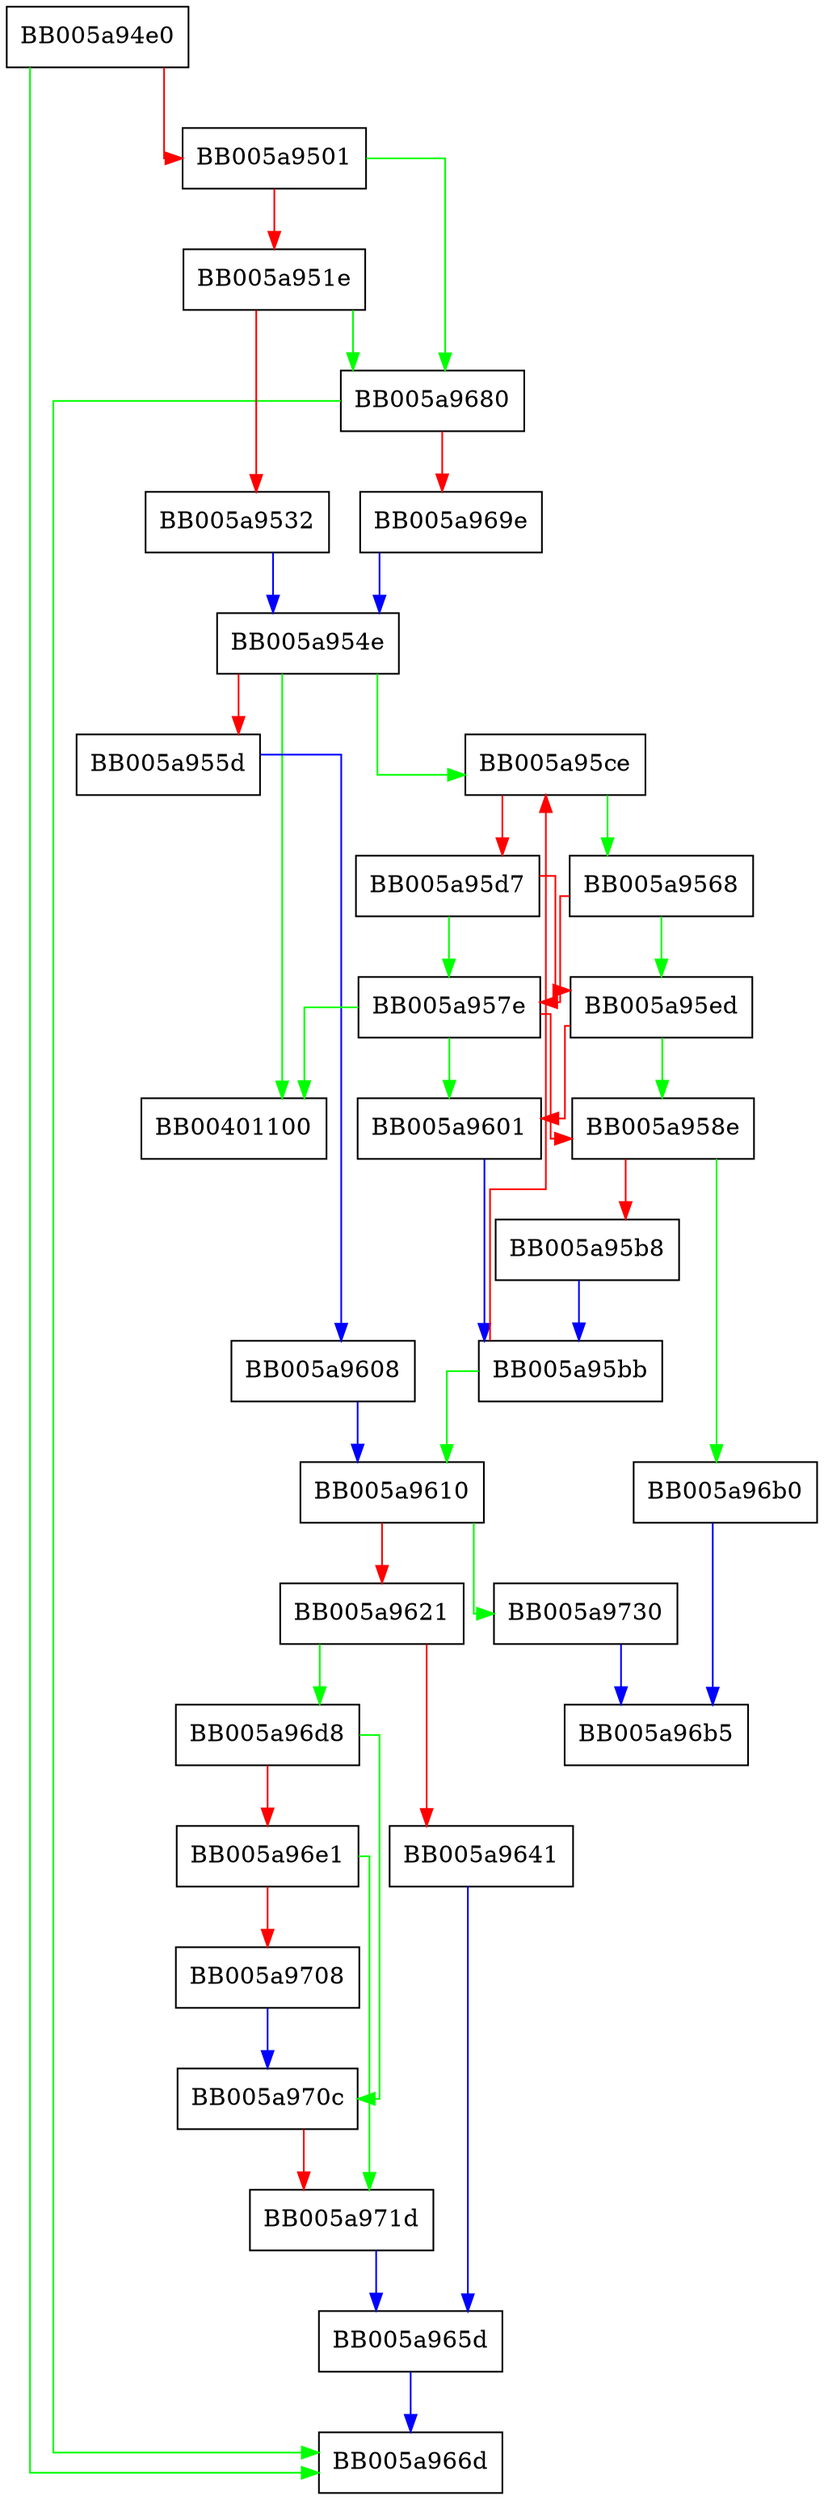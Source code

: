 digraph ERR_add_error_vdata {
  node [shape="box"];
  graph [splines=ortho];
  BB005a94e0 -> BB005a966d [color="green"];
  BB005a94e0 -> BB005a9501 [color="red"];
  BB005a9501 -> BB005a9680 [color="green"];
  BB005a9501 -> BB005a951e [color="red"];
  BB005a951e -> BB005a9680 [color="green"];
  BB005a951e -> BB005a9532 [color="red"];
  BB005a9532 -> BB005a954e [color="blue"];
  BB005a954e -> BB00401100 [color="green"];
  BB005a954e -> BB005a95ce [color="green"];
  BB005a954e -> BB005a955d [color="red"];
  BB005a955d -> BB005a9608 [color="blue"];
  BB005a9568 -> BB005a95ed [color="green"];
  BB005a9568 -> BB005a957e [color="red"];
  BB005a957e -> BB00401100 [color="green"];
  BB005a957e -> BB005a9601 [color="green"];
  BB005a957e -> BB005a958e [color="red"];
  BB005a958e -> BB005a96b0 [color="green"];
  BB005a958e -> BB005a95b8 [color="red"];
  BB005a95b8 -> BB005a95bb [color="blue"];
  BB005a95bb -> BB005a9610 [color="green"];
  BB005a95bb -> BB005a95ce [color="red"];
  BB005a95ce -> BB005a9568 [color="green"];
  BB005a95ce -> BB005a95d7 [color="red"];
  BB005a95d7 -> BB005a957e [color="green"];
  BB005a95d7 -> BB005a95ed [color="red"];
  BB005a95ed -> BB005a958e [color="green"];
  BB005a95ed -> BB005a9601 [color="red"];
  BB005a9601 -> BB005a95bb [color="blue"];
  BB005a9608 -> BB005a9610 [color="blue"];
  BB005a9610 -> BB005a9730 [color="green"];
  BB005a9610 -> BB005a9621 [color="red"];
  BB005a9621 -> BB005a96d8 [color="green"];
  BB005a9621 -> BB005a9641 [color="red"];
  BB005a9641 -> BB005a965d [color="blue"];
  BB005a965d -> BB005a966d [color="blue"];
  BB005a9680 -> BB005a966d [color="green"];
  BB005a9680 -> BB005a969e [color="red"];
  BB005a969e -> BB005a954e [color="blue"];
  BB005a96b0 -> BB005a96b5 [color="blue"];
  BB005a96d8 -> BB005a970c [color="green"];
  BB005a96d8 -> BB005a96e1 [color="red"];
  BB005a96e1 -> BB005a971d [color="green"];
  BB005a96e1 -> BB005a9708 [color="red"];
  BB005a9708 -> BB005a970c [color="blue"];
  BB005a970c -> BB005a971d [color="red"];
  BB005a971d -> BB005a965d [color="blue"];
  BB005a9730 -> BB005a96b5 [color="blue"];
}